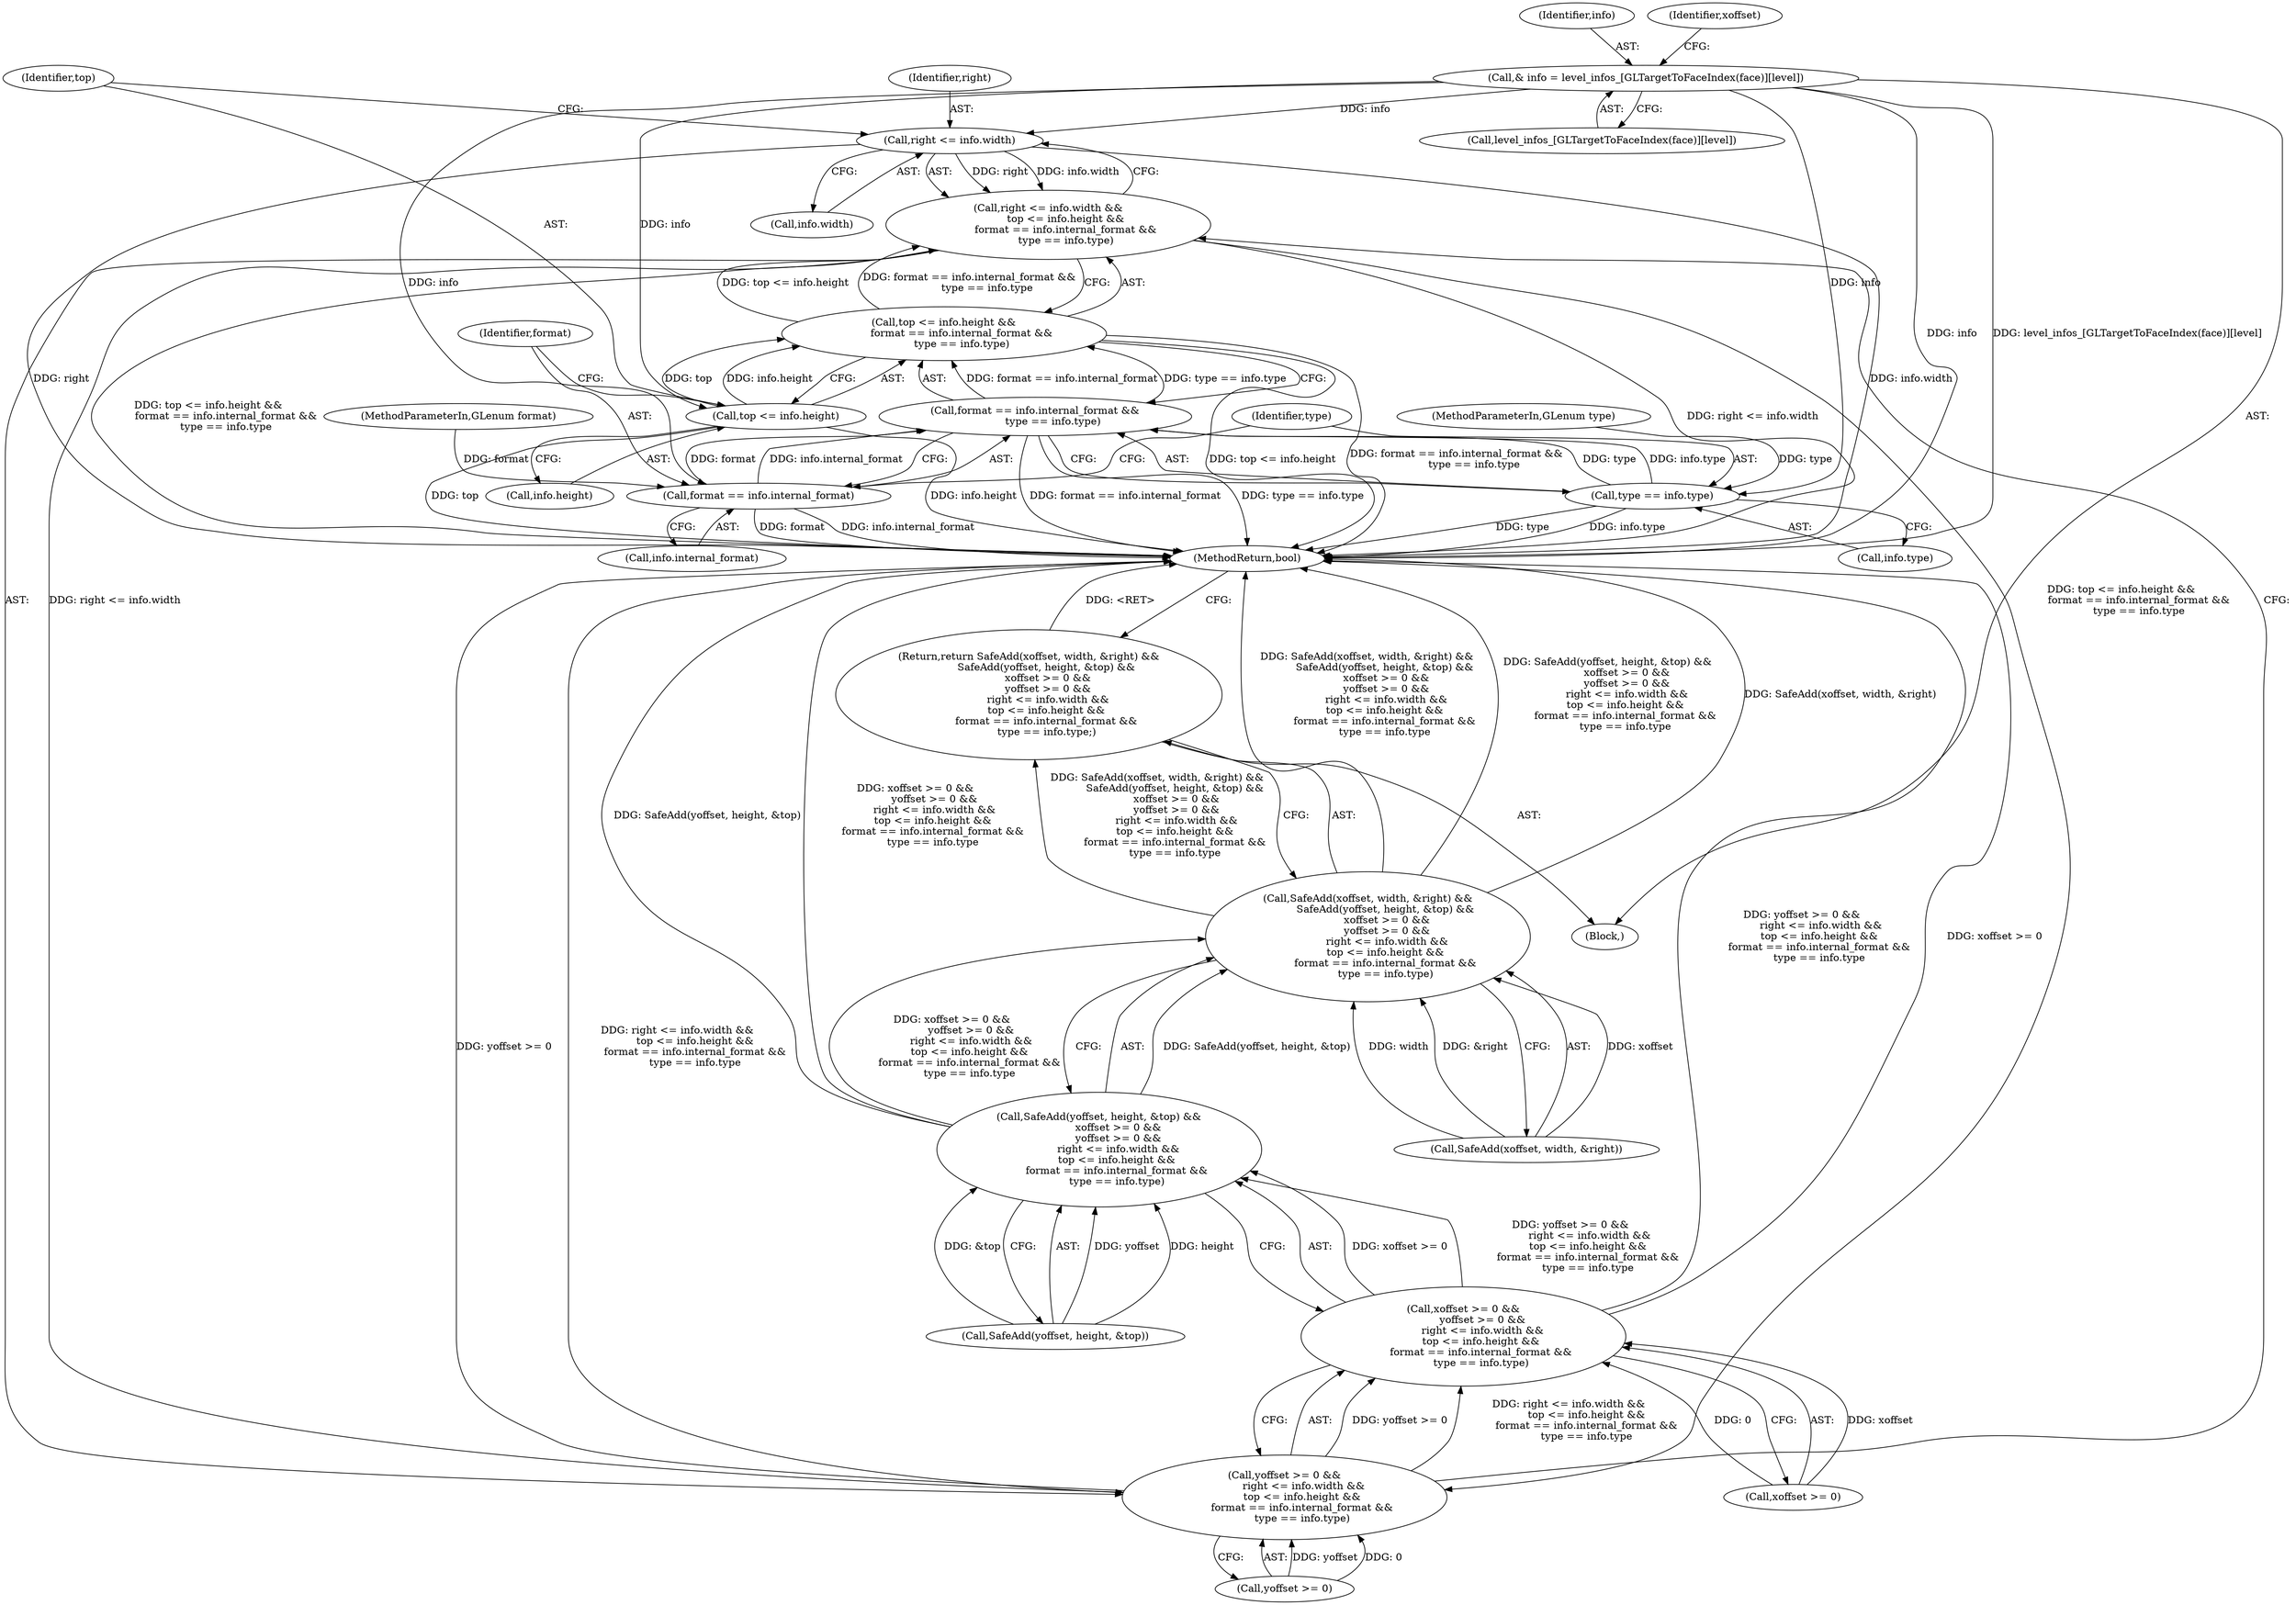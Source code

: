 digraph "1_Chrome_3aad1a37affb1ab70d1897f2b03eb8c077264984_3@array" {
"1000131" [label="(Call,& info = level_infos_[GLTargetToFaceIndex(face)][level])"];
"1000163" [label="(Call,right <= info.width)"];
"1000162" [label="(Call,right <= info.width &&\n           top <= info.height &&\n           format == info.internal_format &&\n           type == info.type)"];
"1000158" [label="(Call,yoffset >= 0 &&\n            right <= info.width &&\n           top <= info.height &&\n           format == info.internal_format &&\n           type == info.type)"];
"1000154" [label="(Call,xoffset >= 0 &&\n            yoffset >= 0 &&\n            right <= info.width &&\n           top <= info.height &&\n           format == info.internal_format &&\n           type == info.type)"];
"1000148" [label="(Call,SafeAdd(yoffset, height, &top) &&\n            xoffset >= 0 &&\n            yoffset >= 0 &&\n            right <= info.width &&\n           top <= info.height &&\n           format == info.internal_format &&\n           type == info.type)"];
"1000142" [label="(Call,SafeAdd(xoffset, width, &right) &&\n           SafeAdd(yoffset, height, &top) &&\n            xoffset >= 0 &&\n            yoffset >= 0 &&\n            right <= info.width &&\n           top <= info.height &&\n           format == info.internal_format &&\n           type == info.type)"];
"1000141" [label="(Return,return SafeAdd(xoffset, width, &right) &&\n           SafeAdd(yoffset, height, &top) &&\n            xoffset >= 0 &&\n            yoffset >= 0 &&\n            right <= info.width &&\n           top <= info.height &&\n           format == info.internal_format &&\n           type == info.type;)"];
"1000169" [label="(Call,top <= info.height)"];
"1000168" [label="(Call,top <= info.height &&\n           format == info.internal_format &&\n           type == info.type)"];
"1000175" [label="(Call,format == info.internal_format)"];
"1000174" [label="(Call,format == info.internal_format &&\n           type == info.type)"];
"1000180" [label="(Call,type == info.type)"];
"1000142" [label="(Call,SafeAdd(xoffset, width, &right) &&\n           SafeAdd(yoffset, height, &top) &&\n            xoffset >= 0 &&\n            yoffset >= 0 &&\n            right <= info.width &&\n           top <= info.height &&\n           format == info.internal_format &&\n           type == info.type)"];
"1000175" [label="(Call,format == info.internal_format)"];
"1000129" [label="(Block,)"];
"1000170" [label="(Identifier,top)"];
"1000149" [label="(Call,SafeAdd(yoffset, height, &top))"];
"1000158" [label="(Call,yoffset >= 0 &&\n            right <= info.width &&\n           top <= info.height &&\n           format == info.internal_format &&\n           type == info.type)"];
"1000165" [label="(Call,info.width)"];
"1000163" [label="(Call,right <= info.width)"];
"1000169" [label="(Call,top <= info.height)"];
"1000159" [label="(Call,yoffset >= 0)"];
"1000162" [label="(Call,right <= info.width &&\n           top <= info.height &&\n           format == info.internal_format &&\n           type == info.type)"];
"1000132" [label="(Identifier,info)"];
"1000143" [label="(Call,SafeAdd(xoffset, width, &right))"];
"1000180" [label="(Call,type == info.type)"];
"1000171" [label="(Call,info.height)"];
"1000108" [label="(MethodParameterIn,GLenum type)"];
"1000155" [label="(Call,xoffset >= 0)"];
"1000144" [label="(Identifier,xoffset)"];
"1000141" [label="(Return,return SafeAdd(xoffset, width, &right) &&\n           SafeAdd(yoffset, height, &top) &&\n            xoffset >= 0 &&\n            yoffset >= 0 &&\n            right <= info.width &&\n           top <= info.height &&\n           format == info.internal_format &&\n           type == info.type;)"];
"1000176" [label="(Identifier,format)"];
"1000174" [label="(Call,format == info.internal_format &&\n           type == info.type)"];
"1000168" [label="(Call,top <= info.height &&\n           format == info.internal_format &&\n           type == info.type)"];
"1000181" [label="(Identifier,type)"];
"1000133" [label="(Call,level_infos_[GLTargetToFaceIndex(face)][level])"];
"1000187" [label="(MethodReturn,bool)"];
"1000107" [label="(MethodParameterIn,GLenum format)"];
"1000177" [label="(Call,info.internal_format)"];
"1000164" [label="(Identifier,right)"];
"1000131" [label="(Call,& info = level_infos_[GLTargetToFaceIndex(face)][level])"];
"1000182" [label="(Call,info.type)"];
"1000148" [label="(Call,SafeAdd(yoffset, height, &top) &&\n            xoffset >= 0 &&\n            yoffset >= 0 &&\n            right <= info.width &&\n           top <= info.height &&\n           format == info.internal_format &&\n           type == info.type)"];
"1000154" [label="(Call,xoffset >= 0 &&\n            yoffset >= 0 &&\n            right <= info.width &&\n           top <= info.height &&\n           format == info.internal_format &&\n           type == info.type)"];
"1000131" -> "1000129"  [label="AST: "];
"1000131" -> "1000133"  [label="CFG: "];
"1000132" -> "1000131"  [label="AST: "];
"1000133" -> "1000131"  [label="AST: "];
"1000144" -> "1000131"  [label="CFG: "];
"1000131" -> "1000187"  [label="DDG: info"];
"1000131" -> "1000187"  [label="DDG: level_infos_[GLTargetToFaceIndex(face)][level]"];
"1000131" -> "1000163"  [label="DDG: info"];
"1000131" -> "1000169"  [label="DDG: info"];
"1000131" -> "1000175"  [label="DDG: info"];
"1000131" -> "1000180"  [label="DDG: info"];
"1000163" -> "1000162"  [label="AST: "];
"1000163" -> "1000165"  [label="CFG: "];
"1000164" -> "1000163"  [label="AST: "];
"1000165" -> "1000163"  [label="AST: "];
"1000170" -> "1000163"  [label="CFG: "];
"1000162" -> "1000163"  [label="CFG: "];
"1000163" -> "1000187"  [label="DDG: right"];
"1000163" -> "1000187"  [label="DDG: info.width"];
"1000163" -> "1000162"  [label="DDG: right"];
"1000163" -> "1000162"  [label="DDG: info.width"];
"1000162" -> "1000158"  [label="AST: "];
"1000162" -> "1000168"  [label="CFG: "];
"1000168" -> "1000162"  [label="AST: "];
"1000158" -> "1000162"  [label="CFG: "];
"1000162" -> "1000187"  [label="DDG: top <= info.height &&\n           format == info.internal_format &&\n           type == info.type"];
"1000162" -> "1000187"  [label="DDG: right <= info.width"];
"1000162" -> "1000158"  [label="DDG: right <= info.width"];
"1000162" -> "1000158"  [label="DDG: top <= info.height &&\n           format == info.internal_format &&\n           type == info.type"];
"1000168" -> "1000162"  [label="DDG: top <= info.height"];
"1000168" -> "1000162"  [label="DDG: format == info.internal_format &&\n           type == info.type"];
"1000158" -> "1000154"  [label="AST: "];
"1000158" -> "1000159"  [label="CFG: "];
"1000159" -> "1000158"  [label="AST: "];
"1000154" -> "1000158"  [label="CFG: "];
"1000158" -> "1000187"  [label="DDG: yoffset >= 0"];
"1000158" -> "1000187"  [label="DDG: right <= info.width &&\n           top <= info.height &&\n           format == info.internal_format &&\n           type == info.type"];
"1000158" -> "1000154"  [label="DDG: yoffset >= 0"];
"1000158" -> "1000154"  [label="DDG: right <= info.width &&\n           top <= info.height &&\n           format == info.internal_format &&\n           type == info.type"];
"1000159" -> "1000158"  [label="DDG: yoffset"];
"1000159" -> "1000158"  [label="DDG: 0"];
"1000154" -> "1000148"  [label="AST: "];
"1000154" -> "1000155"  [label="CFG: "];
"1000155" -> "1000154"  [label="AST: "];
"1000148" -> "1000154"  [label="CFG: "];
"1000154" -> "1000187"  [label="DDG: xoffset >= 0"];
"1000154" -> "1000187"  [label="DDG: yoffset >= 0 &&\n            right <= info.width &&\n           top <= info.height &&\n           format == info.internal_format &&\n           type == info.type"];
"1000154" -> "1000148"  [label="DDG: xoffset >= 0"];
"1000154" -> "1000148"  [label="DDG: yoffset >= 0 &&\n            right <= info.width &&\n           top <= info.height &&\n           format == info.internal_format &&\n           type == info.type"];
"1000155" -> "1000154"  [label="DDG: xoffset"];
"1000155" -> "1000154"  [label="DDG: 0"];
"1000148" -> "1000142"  [label="AST: "];
"1000148" -> "1000149"  [label="CFG: "];
"1000149" -> "1000148"  [label="AST: "];
"1000142" -> "1000148"  [label="CFG: "];
"1000148" -> "1000187"  [label="DDG: xoffset >= 0 &&\n            yoffset >= 0 &&\n            right <= info.width &&\n           top <= info.height &&\n           format == info.internal_format &&\n           type == info.type"];
"1000148" -> "1000187"  [label="DDG: SafeAdd(yoffset, height, &top)"];
"1000148" -> "1000142"  [label="DDG: SafeAdd(yoffset, height, &top)"];
"1000148" -> "1000142"  [label="DDG: xoffset >= 0 &&\n            yoffset >= 0 &&\n            right <= info.width &&\n           top <= info.height &&\n           format == info.internal_format &&\n           type == info.type"];
"1000149" -> "1000148"  [label="DDG: yoffset"];
"1000149" -> "1000148"  [label="DDG: height"];
"1000149" -> "1000148"  [label="DDG: &top"];
"1000142" -> "1000141"  [label="AST: "];
"1000142" -> "1000143"  [label="CFG: "];
"1000143" -> "1000142"  [label="AST: "];
"1000141" -> "1000142"  [label="CFG: "];
"1000142" -> "1000187"  [label="DDG: SafeAdd(xoffset, width, &right) &&\n           SafeAdd(yoffset, height, &top) &&\n            xoffset >= 0 &&\n            yoffset >= 0 &&\n            right <= info.width &&\n           top <= info.height &&\n           format == info.internal_format &&\n           type == info.type"];
"1000142" -> "1000187"  [label="DDG: SafeAdd(yoffset, height, &top) &&\n            xoffset >= 0 &&\n            yoffset >= 0 &&\n            right <= info.width &&\n           top <= info.height &&\n           format == info.internal_format &&\n           type == info.type"];
"1000142" -> "1000187"  [label="DDG: SafeAdd(xoffset, width, &right)"];
"1000142" -> "1000141"  [label="DDG: SafeAdd(xoffset, width, &right) &&\n           SafeAdd(yoffset, height, &top) &&\n            xoffset >= 0 &&\n            yoffset >= 0 &&\n            right <= info.width &&\n           top <= info.height &&\n           format == info.internal_format &&\n           type == info.type"];
"1000143" -> "1000142"  [label="DDG: xoffset"];
"1000143" -> "1000142"  [label="DDG: width"];
"1000143" -> "1000142"  [label="DDG: &right"];
"1000141" -> "1000129"  [label="AST: "];
"1000187" -> "1000141"  [label="CFG: "];
"1000141" -> "1000187"  [label="DDG: <RET>"];
"1000169" -> "1000168"  [label="AST: "];
"1000169" -> "1000171"  [label="CFG: "];
"1000170" -> "1000169"  [label="AST: "];
"1000171" -> "1000169"  [label="AST: "];
"1000176" -> "1000169"  [label="CFG: "];
"1000168" -> "1000169"  [label="CFG: "];
"1000169" -> "1000187"  [label="DDG: info.height"];
"1000169" -> "1000187"  [label="DDG: top"];
"1000169" -> "1000168"  [label="DDG: top"];
"1000169" -> "1000168"  [label="DDG: info.height"];
"1000168" -> "1000174"  [label="CFG: "];
"1000174" -> "1000168"  [label="AST: "];
"1000168" -> "1000187"  [label="DDG: top <= info.height"];
"1000168" -> "1000187"  [label="DDG: format == info.internal_format &&\n           type == info.type"];
"1000174" -> "1000168"  [label="DDG: format == info.internal_format"];
"1000174" -> "1000168"  [label="DDG: type == info.type"];
"1000175" -> "1000174"  [label="AST: "];
"1000175" -> "1000177"  [label="CFG: "];
"1000176" -> "1000175"  [label="AST: "];
"1000177" -> "1000175"  [label="AST: "];
"1000181" -> "1000175"  [label="CFG: "];
"1000174" -> "1000175"  [label="CFG: "];
"1000175" -> "1000187"  [label="DDG: format"];
"1000175" -> "1000187"  [label="DDG: info.internal_format"];
"1000175" -> "1000174"  [label="DDG: format"];
"1000175" -> "1000174"  [label="DDG: info.internal_format"];
"1000107" -> "1000175"  [label="DDG: format"];
"1000174" -> "1000180"  [label="CFG: "];
"1000180" -> "1000174"  [label="AST: "];
"1000174" -> "1000187"  [label="DDG: type == info.type"];
"1000174" -> "1000187"  [label="DDG: format == info.internal_format"];
"1000180" -> "1000174"  [label="DDG: type"];
"1000180" -> "1000174"  [label="DDG: info.type"];
"1000180" -> "1000182"  [label="CFG: "];
"1000181" -> "1000180"  [label="AST: "];
"1000182" -> "1000180"  [label="AST: "];
"1000180" -> "1000187"  [label="DDG: type"];
"1000180" -> "1000187"  [label="DDG: info.type"];
"1000108" -> "1000180"  [label="DDG: type"];
}
